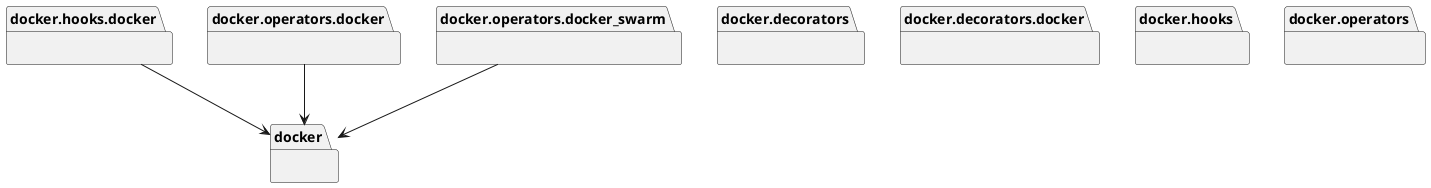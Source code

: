 @startuml packages
set namespaceSeparator none
package "docker" as docker {
}
package "docker.decorators" as docker.decorators {
}
package "docker.decorators.docker" as docker.decorators.docker {
}
package "docker.hooks" as docker.hooks {
}
package "docker.hooks.docker" as docker.hooks.docker {
}
package "docker.operators" as docker.operators {
}
package "docker.operators.docker" as docker.operators.docker {
}
package "docker.operators.docker_swarm" as docker.operators.docker_swarm {
}
docker.hooks.docker --> docker
docker.operators.docker --> docker
docker.operators.docker_swarm --> docker
@enduml
